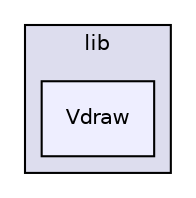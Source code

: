 digraph "Vdraw" {
  compound=true
  node [ fontsize="10", fontname="Helvetica"];
  edge [ labelfontsize="10", labelfontname="Helvetica"];
  subgraph clusterdir_9f13e7e48b1dae88d68f6e470b94897e {
    graph [ bgcolor="#ddddee", pencolor="black", label="lib" fontname="Helvetica", fontsize="10", URL="dir_9f13e7e48b1dae88d68f6e470b94897e.html"]
  dir_e21c41e87a3693f3e7f3a2a5fedc9b64 [shape=box, label="Vdraw", style="filled", fillcolor="#eeeeff", pencolor="black", URL="dir_e21c41e87a3693f3e7f3a2a5fedc9b64.html"];
  }
}
